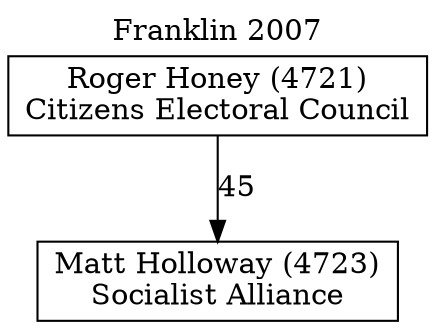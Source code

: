 // House preference flow
digraph "Matt Holloway (4723)_Franklin_2007" {
	graph [label="Franklin 2007" labelloc=t mclimit=10]
	node [shape=box]
	"Matt Holloway (4723)" [label="Matt Holloway (4723)
Socialist Alliance"]
	"Roger Honey (4721)" [label="Roger Honey (4721)
Citizens Electoral Council"]
	"Roger Honey (4721)" -> "Matt Holloway (4723)" [label=45]
}
